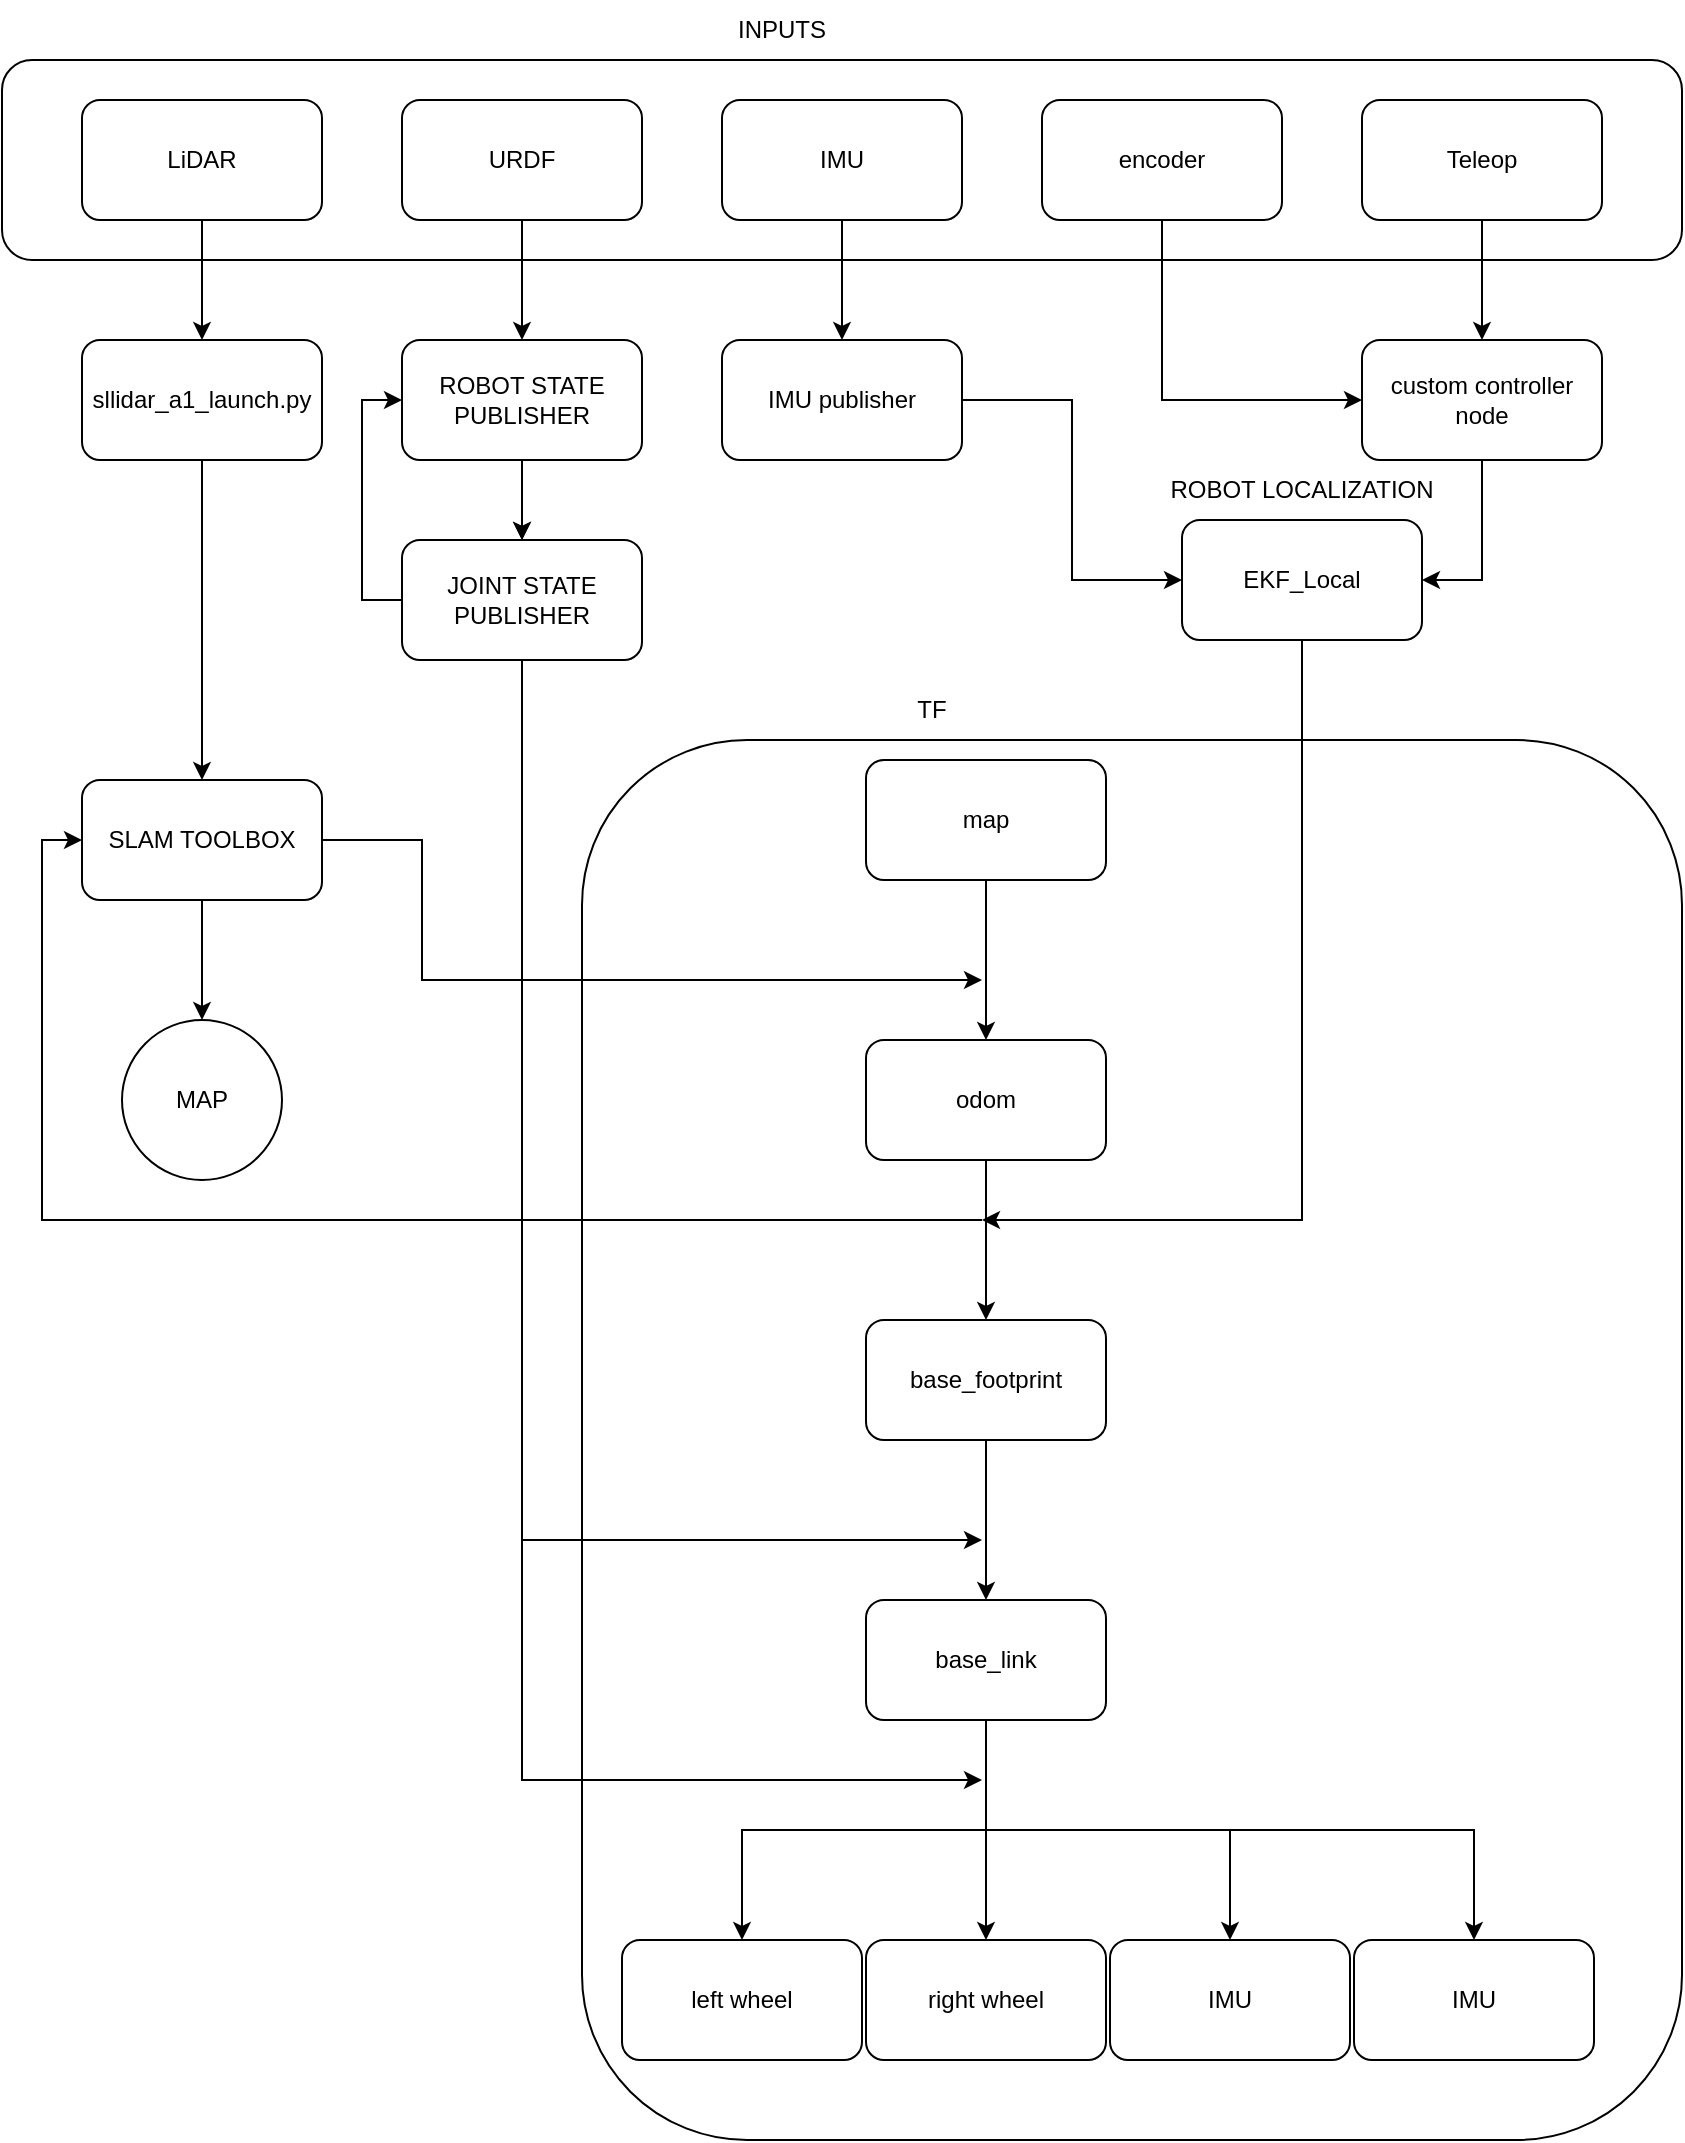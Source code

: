<mxfile version="26.0.2">
  <diagram name="Page-1" id="_wsUxR4OqydgV3sZf0ae">
    <mxGraphModel dx="2759" dy="2135" grid="1" gridSize="10" guides="1" tooltips="1" connect="1" arrows="1" fold="1" page="1" pageScale="1" pageWidth="850" pageHeight="1100" math="0" shadow="0">
      <root>
        <mxCell id="0" />
        <mxCell id="1" parent="0" />
        <mxCell id="bJowuLBQJqoFZH2iHhly-1" value="" style="rounded=1;whiteSpace=wrap;html=1;" vertex="1" parent="1">
          <mxGeometry x="-840" y="-1070" width="840" height="100" as="geometry" />
        </mxCell>
        <mxCell id="bJowuLBQJqoFZH2iHhly-2" value="Teleop" style="rounded=1;whiteSpace=wrap;html=1;" vertex="1" parent="1">
          <mxGeometry x="-160" y="-1050" width="120" height="60" as="geometry" />
        </mxCell>
        <mxCell id="bJowuLBQJqoFZH2iHhly-43" style="edgeStyle=orthogonalEdgeStyle;rounded=0;orthogonalLoop=1;jettySize=auto;html=1;exitX=0.5;exitY=1;exitDx=0;exitDy=0;entryX=0;entryY=0.5;entryDx=0;entryDy=0;" edge="1" parent="1" source="bJowuLBQJqoFZH2iHhly-3" target="bJowuLBQJqoFZH2iHhly-7">
          <mxGeometry relative="1" as="geometry" />
        </mxCell>
        <mxCell id="bJowuLBQJqoFZH2iHhly-3" value="encoder" style="rounded=1;whiteSpace=wrap;html=1;" vertex="1" parent="1">
          <mxGeometry x="-320" y="-1050" width="120" height="60" as="geometry" />
        </mxCell>
        <mxCell id="bJowuLBQJqoFZH2iHhly-21" value="" style="edgeStyle=orthogonalEdgeStyle;rounded=0;orthogonalLoop=1;jettySize=auto;html=1;" edge="1" parent="1" source="bJowuLBQJqoFZH2iHhly-4" target="bJowuLBQJqoFZH2iHhly-20">
          <mxGeometry relative="1" as="geometry" />
        </mxCell>
        <mxCell id="bJowuLBQJqoFZH2iHhly-4" value="IMU" style="rounded=1;whiteSpace=wrap;html=1;" vertex="1" parent="1">
          <mxGeometry x="-480" y="-1050" width="120" height="60" as="geometry" />
        </mxCell>
        <mxCell id="bJowuLBQJqoFZH2iHhly-36" value="" style="edgeStyle=orthogonalEdgeStyle;rounded=0;orthogonalLoop=1;jettySize=auto;html=1;" edge="1" parent="1" source="bJowuLBQJqoFZH2iHhly-5" target="bJowuLBQJqoFZH2iHhly-35">
          <mxGeometry relative="1" as="geometry" />
        </mxCell>
        <mxCell id="bJowuLBQJqoFZH2iHhly-5" value="LiDAR" style="rounded=1;whiteSpace=wrap;html=1;" vertex="1" parent="1">
          <mxGeometry x="-800" y="-1050" width="120" height="60" as="geometry" />
        </mxCell>
        <mxCell id="bJowuLBQJqoFZH2iHhly-25" value="" style="edgeStyle=orthogonalEdgeStyle;rounded=0;orthogonalLoop=1;jettySize=auto;html=1;" edge="1" parent="1" source="bJowuLBQJqoFZH2iHhly-6" target="bJowuLBQJqoFZH2iHhly-24">
          <mxGeometry relative="1" as="geometry" />
        </mxCell>
        <mxCell id="bJowuLBQJqoFZH2iHhly-6" value="URDF" style="rounded=1;whiteSpace=wrap;html=1;" vertex="1" parent="1">
          <mxGeometry x="-640" y="-1050" width="120" height="60" as="geometry" />
        </mxCell>
        <mxCell id="bJowuLBQJqoFZH2iHhly-22" style="edgeStyle=orthogonalEdgeStyle;rounded=0;orthogonalLoop=1;jettySize=auto;html=1;exitX=0.5;exitY=1;exitDx=0;exitDy=0;entryX=1;entryY=0.5;entryDx=0;entryDy=0;" edge="1" parent="1" source="bJowuLBQJqoFZH2iHhly-7" target="bJowuLBQJqoFZH2iHhly-10">
          <mxGeometry relative="1" as="geometry" />
        </mxCell>
        <mxCell id="bJowuLBQJqoFZH2iHhly-7" value="custom controller node" style="whiteSpace=wrap;html=1;rounded=1;" vertex="1" parent="1">
          <mxGeometry x="-160" y="-930" width="120" height="60" as="geometry" />
        </mxCell>
        <mxCell id="bJowuLBQJqoFZH2iHhly-8" value="" style="edgeStyle=orthogonalEdgeStyle;rounded=0;orthogonalLoop=1;jettySize=auto;html=1;" edge="1" parent="1" source="bJowuLBQJqoFZH2iHhly-2" target="bJowuLBQJqoFZH2iHhly-7">
          <mxGeometry relative="1" as="geometry" />
        </mxCell>
        <mxCell id="bJowuLBQJqoFZH2iHhly-10" value="EKF_Local" style="rounded=1;whiteSpace=wrap;html=1;" vertex="1" parent="1">
          <mxGeometry x="-250" y="-840" width="120" height="60" as="geometry" />
        </mxCell>
        <mxCell id="bJowuLBQJqoFZH2iHhly-15" value="INPUTS" style="text;html=1;align=center;verticalAlign=middle;whiteSpace=wrap;rounded=0;" vertex="1" parent="1">
          <mxGeometry x="-480" y="-1100" width="60" height="30" as="geometry" />
        </mxCell>
        <mxCell id="bJowuLBQJqoFZH2iHhly-16" value="ROBOT LOCALIZATION" style="text;html=1;align=center;verticalAlign=middle;whiteSpace=wrap;rounded=0;" vertex="1" parent="1">
          <mxGeometry x="-275" y="-870" width="170" height="30" as="geometry" />
        </mxCell>
        <mxCell id="bJowuLBQJqoFZH2iHhly-44" style="edgeStyle=orthogonalEdgeStyle;rounded=0;orthogonalLoop=1;jettySize=auto;html=1;exitX=1;exitY=0.5;exitDx=0;exitDy=0;entryX=0;entryY=0.5;entryDx=0;entryDy=0;" edge="1" parent="1" source="bJowuLBQJqoFZH2iHhly-20" target="bJowuLBQJqoFZH2iHhly-10">
          <mxGeometry relative="1" as="geometry" />
        </mxCell>
        <mxCell id="bJowuLBQJqoFZH2iHhly-20" value="IMU publisher" style="whiteSpace=wrap;html=1;rounded=1;" vertex="1" parent="1">
          <mxGeometry x="-480" y="-930" width="120" height="60" as="geometry" />
        </mxCell>
        <mxCell id="bJowuLBQJqoFZH2iHhly-27" value="" style="edgeStyle=orthogonalEdgeStyle;rounded=0;orthogonalLoop=1;jettySize=auto;html=1;" edge="1" parent="1" source="bJowuLBQJqoFZH2iHhly-24" target="bJowuLBQJqoFZH2iHhly-26">
          <mxGeometry relative="1" as="geometry" />
        </mxCell>
        <mxCell id="bJowuLBQJqoFZH2iHhly-24" value="ROBOT STATE PUBLISHER" style="whiteSpace=wrap;html=1;rounded=1;" vertex="1" parent="1">
          <mxGeometry x="-640" y="-930" width="120" height="60" as="geometry" />
        </mxCell>
        <mxCell id="bJowuLBQJqoFZH2iHhly-29" style="edgeStyle=orthogonalEdgeStyle;rounded=0;orthogonalLoop=1;jettySize=auto;html=1;exitX=0;exitY=0.5;exitDx=0;exitDy=0;entryX=0;entryY=0.5;entryDx=0;entryDy=0;" edge="1" parent="1" source="bJowuLBQJqoFZH2iHhly-26" target="bJowuLBQJqoFZH2iHhly-24">
          <mxGeometry relative="1" as="geometry" />
        </mxCell>
        <mxCell id="bJowuLBQJqoFZH2iHhly-28" style="edgeStyle=orthogonalEdgeStyle;rounded=0;orthogonalLoop=1;jettySize=auto;html=1;exitX=0.5;exitY=1;exitDx=0;exitDy=0;" edge="1" parent="1" source="bJowuLBQJqoFZH2iHhly-26" target="bJowuLBQJqoFZH2iHhly-26">
          <mxGeometry relative="1" as="geometry" />
        </mxCell>
        <mxCell id="bJowuLBQJqoFZH2iHhly-68" style="edgeStyle=orthogonalEdgeStyle;rounded=0;orthogonalLoop=1;jettySize=auto;html=1;exitX=0.5;exitY=1;exitDx=0;exitDy=0;entryX=0.5;entryY=0;entryDx=0;entryDy=0;" edge="1" parent="1" source="bJowuLBQJqoFZH2iHhly-35" target="bJowuLBQJqoFZH2iHhly-69">
          <mxGeometry relative="1" as="geometry">
            <mxPoint x="-340" y="-595" as="targetPoint" />
          </mxGeometry>
        </mxCell>
        <mxCell id="bJowuLBQJqoFZH2iHhly-35" value="sllidar_a1_launch.py" style="whiteSpace=wrap;html=1;rounded=1;" vertex="1" parent="1">
          <mxGeometry x="-800" y="-930" width="120" height="60" as="geometry" />
        </mxCell>
        <mxCell id="bJowuLBQJqoFZH2iHhly-41" value="" style="edgeStyle=orthogonalEdgeStyle;rounded=0;orthogonalLoop=1;jettySize=auto;html=1;entryX=0.5;entryY=0;entryDx=0;entryDy=0;" edge="1" parent="1" source="bJowuLBQJqoFZH2iHhly-24" target="bJowuLBQJqoFZH2iHhly-26">
          <mxGeometry relative="1" as="geometry">
            <mxPoint x="-640" y="-900" as="sourcePoint" />
            <mxPoint x="-350" y="-740" as="targetPoint" />
          </mxGeometry>
        </mxCell>
        <mxCell id="bJowuLBQJqoFZH2iHhly-26" value="JOINT STATE PUBLISHER" style="whiteSpace=wrap;html=1;rounded=1;" vertex="1" parent="1">
          <mxGeometry x="-640" y="-830" width="120" height="60" as="geometry" />
        </mxCell>
        <mxCell id="bJowuLBQJqoFZH2iHhly-46" value="" style="rounded=1;whiteSpace=wrap;html=1;" vertex="1" parent="1">
          <mxGeometry x="-550" y="-730" width="550" height="700" as="geometry" />
        </mxCell>
        <mxCell id="bJowuLBQJqoFZH2iHhly-47" value="TF" style="text;html=1;align=center;verticalAlign=middle;whiteSpace=wrap;rounded=0;" vertex="1" parent="1">
          <mxGeometry x="-405" y="-760" width="60" height="30" as="geometry" />
        </mxCell>
        <mxCell id="bJowuLBQJqoFZH2iHhly-50" value="" style="edgeStyle=orthogonalEdgeStyle;rounded=0;orthogonalLoop=1;jettySize=auto;html=1;" edge="1" parent="1" source="bJowuLBQJqoFZH2iHhly-48" target="bJowuLBQJqoFZH2iHhly-49">
          <mxGeometry relative="1" as="geometry" />
        </mxCell>
        <mxCell id="bJowuLBQJqoFZH2iHhly-48" value="map" style="rounded=1;whiteSpace=wrap;html=1;" vertex="1" parent="1">
          <mxGeometry x="-408" y="-720" width="120" height="60" as="geometry" />
        </mxCell>
        <mxCell id="bJowuLBQJqoFZH2iHhly-52" value="" style="edgeStyle=orthogonalEdgeStyle;rounded=0;orthogonalLoop=1;jettySize=auto;html=1;" edge="1" parent="1" source="bJowuLBQJqoFZH2iHhly-49" target="bJowuLBQJqoFZH2iHhly-51">
          <mxGeometry relative="1" as="geometry" />
        </mxCell>
        <mxCell id="bJowuLBQJqoFZH2iHhly-49" value="odom" style="whiteSpace=wrap;html=1;rounded=1;" vertex="1" parent="1">
          <mxGeometry x="-408" y="-580" width="120" height="60" as="geometry" />
        </mxCell>
        <mxCell id="bJowuLBQJqoFZH2iHhly-54" value="" style="edgeStyle=orthogonalEdgeStyle;rounded=0;orthogonalLoop=1;jettySize=auto;html=1;" edge="1" parent="1" source="bJowuLBQJqoFZH2iHhly-51" target="bJowuLBQJqoFZH2iHhly-53">
          <mxGeometry relative="1" as="geometry" />
        </mxCell>
        <mxCell id="bJowuLBQJqoFZH2iHhly-51" value="base_footprint" style="whiteSpace=wrap;html=1;rounded=1;" vertex="1" parent="1">
          <mxGeometry x="-408" y="-440" width="120" height="60" as="geometry" />
        </mxCell>
        <mxCell id="bJowuLBQJqoFZH2iHhly-60" style="edgeStyle=orthogonalEdgeStyle;rounded=0;orthogonalLoop=1;jettySize=auto;html=1;exitX=0.5;exitY=1;exitDx=0;exitDy=0;entryX=0.5;entryY=0;entryDx=0;entryDy=0;" edge="1" parent="1" source="bJowuLBQJqoFZH2iHhly-53" target="bJowuLBQJqoFZH2iHhly-59">
          <mxGeometry relative="1" as="geometry" />
        </mxCell>
        <mxCell id="bJowuLBQJqoFZH2iHhly-64" style="edgeStyle=orthogonalEdgeStyle;rounded=0;orthogonalLoop=1;jettySize=auto;html=1;exitX=0.5;exitY=1;exitDx=0;exitDy=0;entryX=0.5;entryY=0;entryDx=0;entryDy=0;" edge="1" parent="1" source="bJowuLBQJqoFZH2iHhly-53" target="bJowuLBQJqoFZH2iHhly-55">
          <mxGeometry relative="1" as="geometry" />
        </mxCell>
        <mxCell id="bJowuLBQJqoFZH2iHhly-65" style="edgeStyle=orthogonalEdgeStyle;rounded=0;orthogonalLoop=1;jettySize=auto;html=1;exitX=0.5;exitY=1;exitDx=0;exitDy=0;entryX=0.5;entryY=0;entryDx=0;entryDy=0;" edge="1" parent="1" source="bJowuLBQJqoFZH2iHhly-53" target="bJowuLBQJqoFZH2iHhly-57">
          <mxGeometry relative="1" as="geometry" />
        </mxCell>
        <mxCell id="bJowuLBQJqoFZH2iHhly-66" style="edgeStyle=orthogonalEdgeStyle;rounded=0;orthogonalLoop=1;jettySize=auto;html=1;exitX=0.5;exitY=1;exitDx=0;exitDy=0;entryX=0.5;entryY=0;entryDx=0;entryDy=0;" edge="1" parent="1" source="bJowuLBQJqoFZH2iHhly-53" target="bJowuLBQJqoFZH2iHhly-62">
          <mxGeometry relative="1" as="geometry" />
        </mxCell>
        <mxCell id="bJowuLBQJqoFZH2iHhly-53" value="base_link" style="whiteSpace=wrap;html=1;rounded=1;" vertex="1" parent="1">
          <mxGeometry x="-408" y="-300" width="120" height="60" as="geometry" />
        </mxCell>
        <mxCell id="bJowuLBQJqoFZH2iHhly-55" value="left wheel" style="whiteSpace=wrap;html=1;rounded=1;" vertex="1" parent="1">
          <mxGeometry x="-530" y="-130" width="120" height="60" as="geometry" />
        </mxCell>
        <mxCell id="bJowuLBQJqoFZH2iHhly-57" value="IMU" style="whiteSpace=wrap;html=1;rounded=1;" vertex="1" parent="1">
          <mxGeometry x="-286" y="-130" width="120" height="60" as="geometry" />
        </mxCell>
        <mxCell id="bJowuLBQJqoFZH2iHhly-59" value="right wheel" style="whiteSpace=wrap;html=1;rounded=1;" vertex="1" parent="1">
          <mxGeometry x="-408" y="-130" width="120" height="60" as="geometry" />
        </mxCell>
        <mxCell id="bJowuLBQJqoFZH2iHhly-62" value="IMU" style="whiteSpace=wrap;html=1;rounded=1;" vertex="1" parent="1">
          <mxGeometry x="-164" y="-130" width="120" height="60" as="geometry" />
        </mxCell>
        <mxCell id="bJowuLBQJqoFZH2iHhly-74" value="" style="edgeStyle=orthogonalEdgeStyle;rounded=0;orthogonalLoop=1;jettySize=auto;html=1;" edge="1" parent="1" source="bJowuLBQJqoFZH2iHhly-69" target="bJowuLBQJqoFZH2iHhly-73">
          <mxGeometry relative="1" as="geometry" />
        </mxCell>
        <mxCell id="bJowuLBQJqoFZH2iHhly-82" style="edgeStyle=orthogonalEdgeStyle;rounded=0;orthogonalLoop=1;jettySize=auto;html=1;exitX=1;exitY=0.5;exitDx=0;exitDy=0;" edge="1" parent="1" source="bJowuLBQJqoFZH2iHhly-69">
          <mxGeometry relative="1" as="geometry">
            <mxPoint x="-350" y="-610" as="targetPoint" />
            <Array as="points">
              <mxPoint x="-630" y="-680" />
              <mxPoint x="-630" y="-610" />
            </Array>
          </mxGeometry>
        </mxCell>
        <mxCell id="bJowuLBQJqoFZH2iHhly-69" value="SLAM TOOLBOX" style="rounded=1;whiteSpace=wrap;html=1;" vertex="1" parent="1">
          <mxGeometry x="-800" y="-710" width="120" height="60" as="geometry" />
        </mxCell>
        <mxCell id="bJowuLBQJqoFZH2iHhly-73" value="MAP" style="ellipse;whiteSpace=wrap;html=1;rounded=1;" vertex="1" parent="1">
          <mxGeometry x="-780" y="-590" width="80" height="80" as="geometry" />
        </mxCell>
        <mxCell id="bJowuLBQJqoFZH2iHhly-78" style="edgeStyle=orthogonalEdgeStyle;rounded=0;orthogonalLoop=1;jettySize=auto;html=1;exitX=0.5;exitY=1;exitDx=0;exitDy=0;" edge="1" parent="1" source="bJowuLBQJqoFZH2iHhly-10">
          <mxGeometry relative="1" as="geometry">
            <mxPoint x="-350" y="-490" as="targetPoint" />
            <Array as="points">
              <mxPoint x="-190" y="-490" />
            </Array>
          </mxGeometry>
        </mxCell>
        <mxCell id="bJowuLBQJqoFZH2iHhly-79" style="edgeStyle=orthogonalEdgeStyle;rounded=0;orthogonalLoop=1;jettySize=auto;html=1;exitX=0.5;exitY=1;exitDx=0;exitDy=0;" edge="1" parent="1" source="bJowuLBQJqoFZH2iHhly-26">
          <mxGeometry relative="1" as="geometry">
            <mxPoint x="-350" y="-210" as="targetPoint" />
            <Array as="points">
              <mxPoint x="-580" y="-210" />
            </Array>
          </mxGeometry>
        </mxCell>
        <mxCell id="bJowuLBQJqoFZH2iHhly-80" style="edgeStyle=orthogonalEdgeStyle;rounded=0;orthogonalLoop=1;jettySize=auto;html=1;exitX=0.5;exitY=1;exitDx=0;exitDy=0;" edge="1" parent="1" source="bJowuLBQJqoFZH2iHhly-26">
          <mxGeometry relative="1" as="geometry">
            <mxPoint x="-350" y="-330" as="targetPoint" />
            <mxPoint x="-570" y="-760" as="sourcePoint" />
            <Array as="points">
              <mxPoint x="-580" y="-330" />
            </Array>
          </mxGeometry>
        </mxCell>
        <mxCell id="bJowuLBQJqoFZH2iHhly-81" value="" style="endArrow=classic;html=1;rounded=0;entryX=0;entryY=0.5;entryDx=0;entryDy=0;" edge="1" parent="1" target="bJowuLBQJqoFZH2iHhly-69">
          <mxGeometry width="50" height="50" relative="1" as="geometry">
            <mxPoint x="-350" y="-490" as="sourcePoint" />
            <mxPoint x="-590" y="-460" as="targetPoint" />
            <Array as="points">
              <mxPoint x="-820" y="-490" />
              <mxPoint x="-820" y="-680" />
            </Array>
          </mxGeometry>
        </mxCell>
      </root>
    </mxGraphModel>
  </diagram>
</mxfile>
